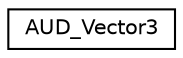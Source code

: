 digraph G
{
  edge [fontname="Helvetica",fontsize="10",labelfontname="Helvetica",labelfontsize="10"];
  node [fontname="Helvetica",fontsize="10",shape=record];
  rankdir=LR;
  Node1 [label="AUD_Vector3",height=0.2,width=0.4,color="black", fillcolor="white", style="filled",URL="$d8/d33/classAUD__Vector3.html"];
}
